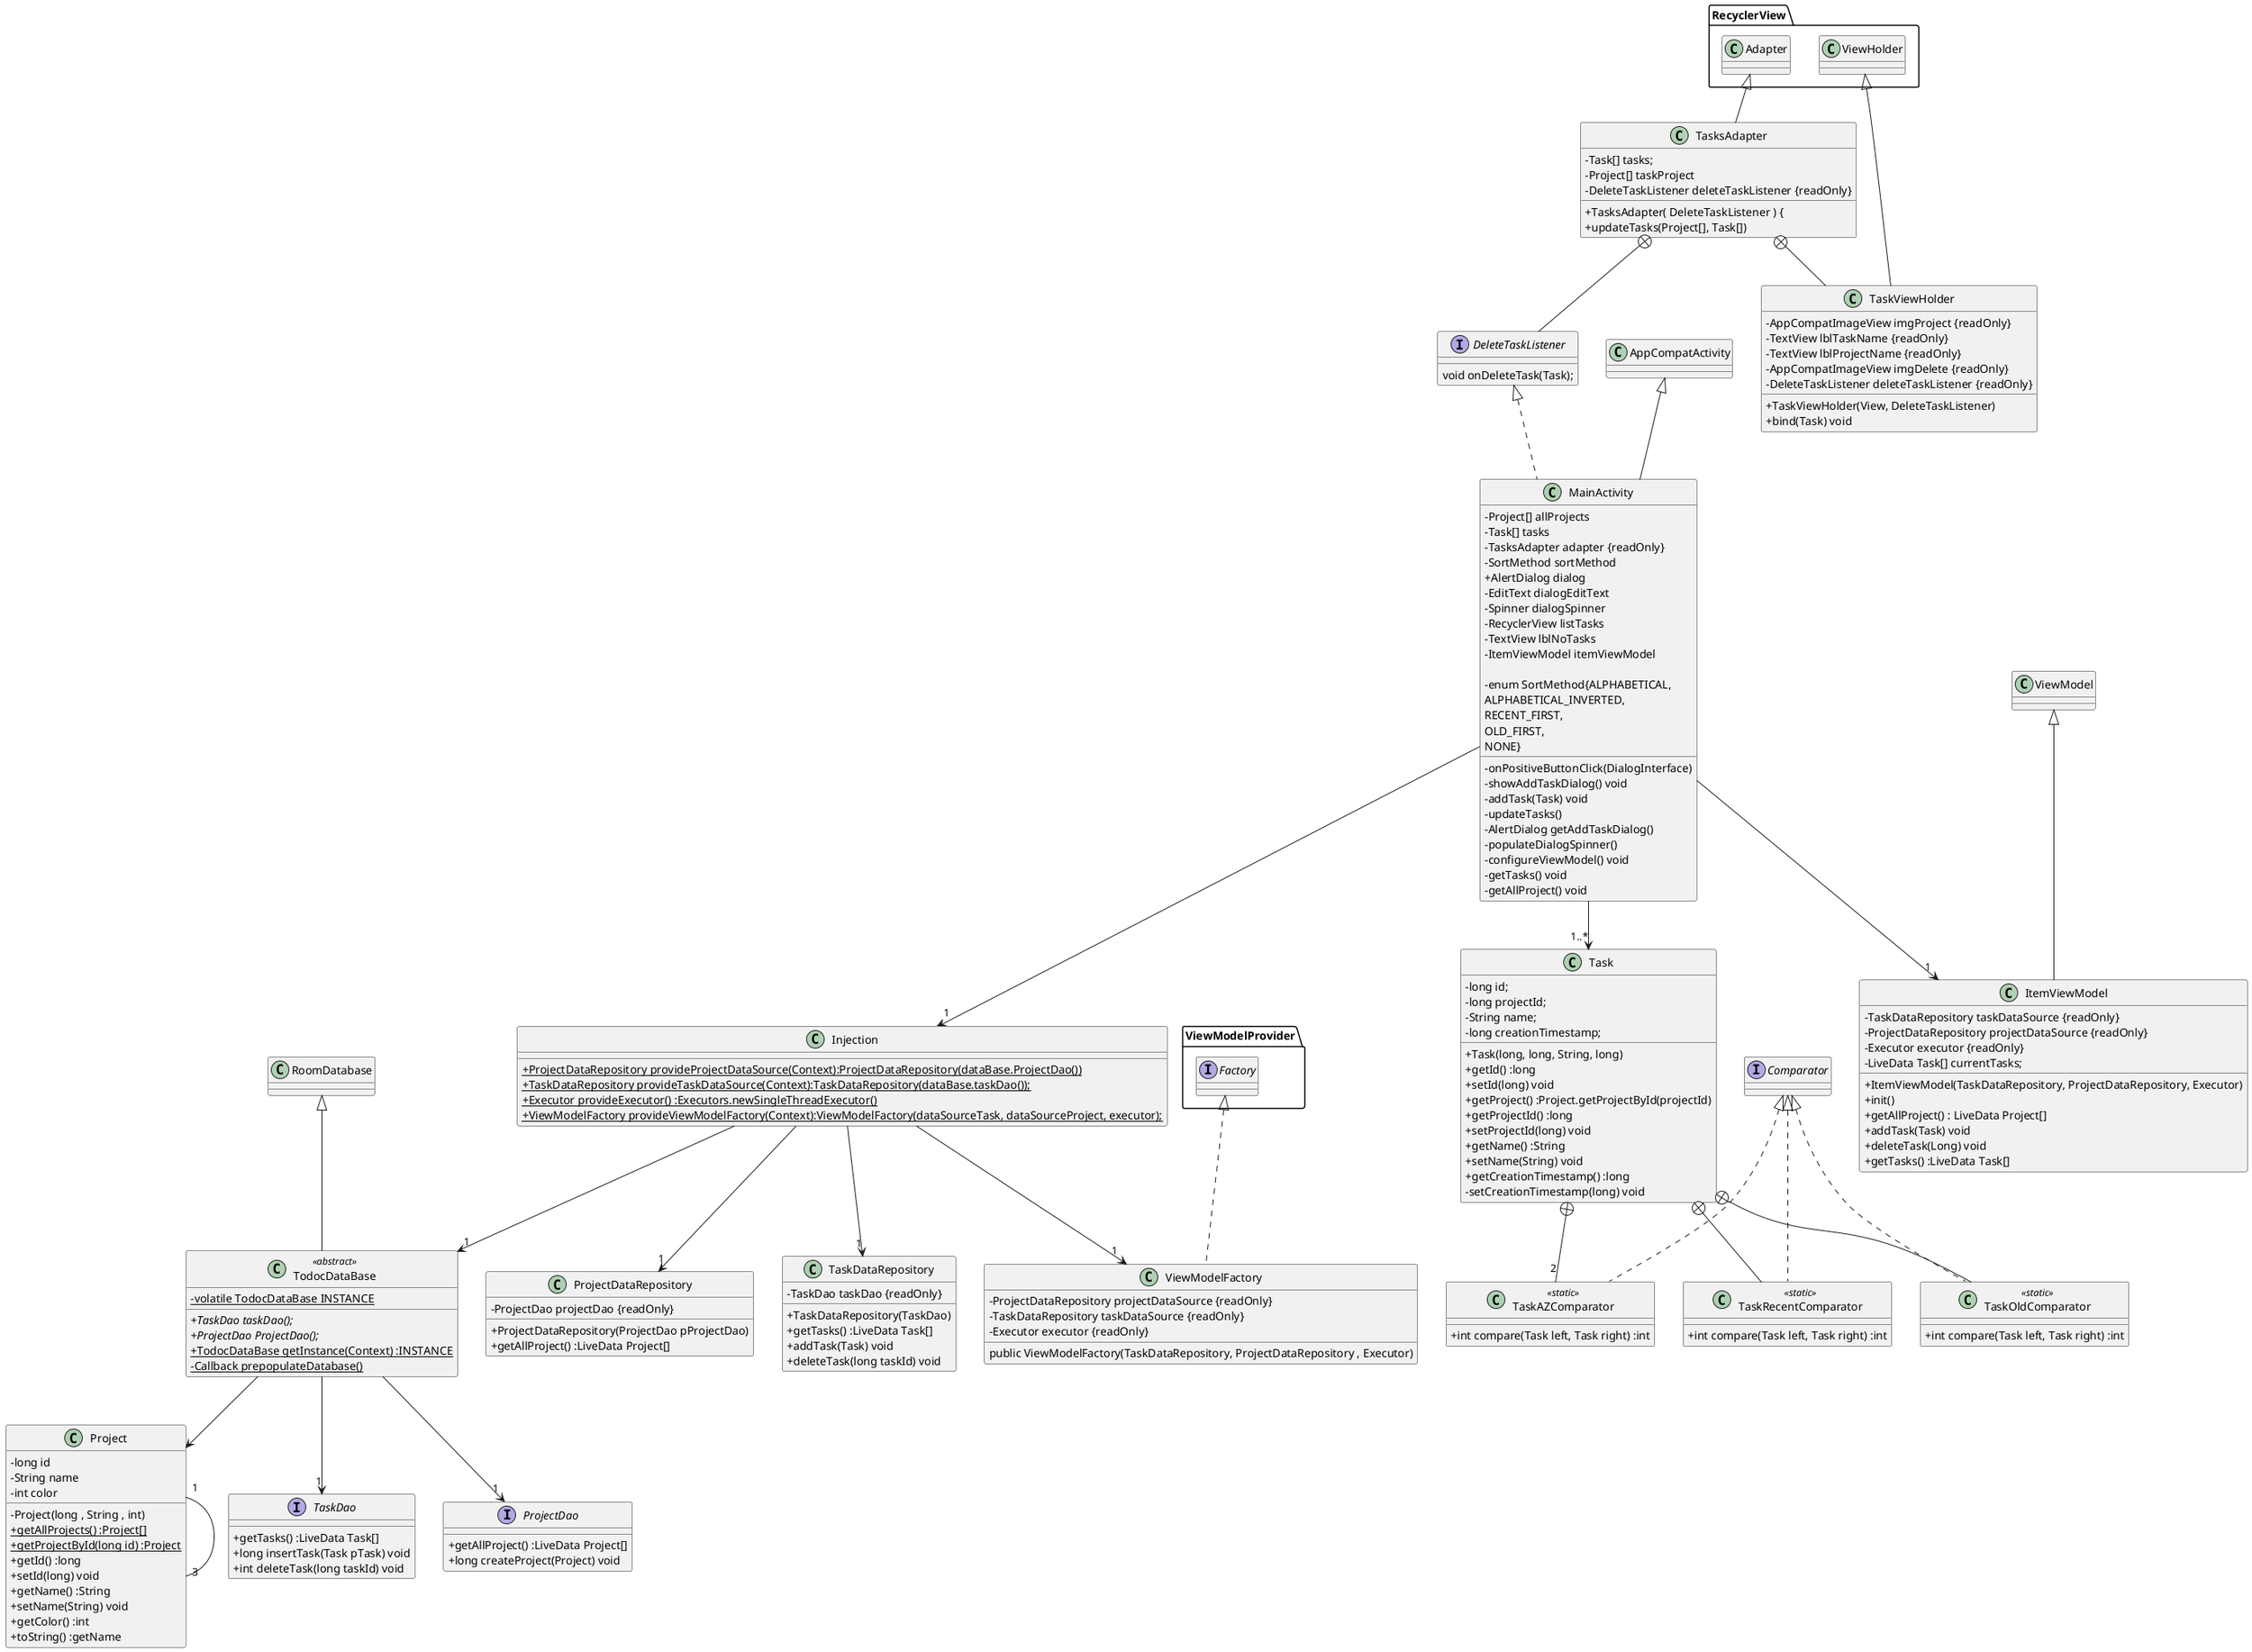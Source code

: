 @startuml
skinparam classAttributeIconSize 0

class MainActivity extends AppCompatActivity implements DeleteTaskListener {

    - Project[] allProjects
    - Task[] tasks
    - TasksAdapter adapter {readOnly}
    - SortMethod sortMethod
    + AlertDialog dialog
    - EditText dialogEditText
    - Spinner dialogSpinner
    - RecyclerView listTasks
    - TextView lblNoTasks
    - ItemViewModel itemViewModel

    - onPositiveButtonClick(DialogInterface)
    - showAddTaskDialog() void
    - addTask(Task) void
    - updateTasks()
    - AlertDialog getAddTaskDialog()
    - populateDialogSpinner()
    - enum SortMethod{ALPHABETICAL,
                              ALPHABETICAL_INVERTED,
                              RECENT_FIRST,
                              OLD_FIRST,
                              NONE}
    - configureViewModel() void
    - getTasks() void
    - getAllProject() void
}

MainActivity --> "1..*" Task
MainActivity --> "1" Injection
MainActivity --> "1" ItemViewModel


class Task {
    - long id;
    - long projectId;
    - String name;
    - long creationTimestamp;

    + Task(long, long, String, long)
    + getId() :long
    + setId(long) void
    + getProject() :Project.getProjectById(projectId)
    + getProjectId() :long
    + setProjectId(long) void
    + getName() :String
    + setName(String) void
    + getCreationTimestamp() :long
    - setCreationTimestamp(long) void
}

 class TaskAZComparator <<static>> implements Comparator {
        + int compare(Task left, Task right) :int
    }

class TaskRecentComparator <<static>> implements Comparator {
        + int compare(Task left, Task right) :int
    }

 class TaskOldComparator <<static>> implements Comparator{
        + int compare(Task left, Task right) :int
    }

Task +-- "2" TaskAZComparator
Task +-- TaskRecentComparator
Task +-- TaskOldComparator


class Project {
    -long id
    -String name
    -int color

    -Project(long , String , int)
    +{static} getAllProjects() :Project[]
    +{static} getProjectById(long id) :Project
    +getId() :long
    +setId(long) void
    +getName() :String
    +setName(String) void
    +getColor() :int
    +toString() :getName
    }
Project "1" - "3" Project

class TasksAdapter extends RecyclerView.Adapter{
        - Task[] tasks;
        - Project[] taskProject
        - DeleteTaskListener deleteTaskListener {readOnly}
        + TasksAdapter( DeleteTaskListener ) {
        + updateTasks(Project[], Task[])
}

class TaskViewHolder extends RecyclerView.ViewHolder {
        - AppCompatImageView imgProject {readOnly}
        - TextView lblTaskName {readOnly}
        - TextView lblProjectName {readOnly}
        - AppCompatImageView imgDelete {readOnly}
        - DeleteTaskListener deleteTaskListener {readOnly}
        + TaskViewHolder(View, DeleteTaskListener)
        + bind(Task) void
    }

interface DeleteTaskListener {
            void onDeleteTask(Task);
}


interface TaskDao{
+getTasks() :LiveData Task[]
+long insertTask(Task pTask) void
+int deleteTask(long taskId) void
}

interface ProjectDao {
+getAllProject() :LiveData Project[]
+long createProject(Project) void
}

class TodocDataBase <<abstract>>  extends RoomDatabase {
-{static} volatile TodocDataBase INSTANCE
+{abstract} TaskDao taskDao();
+{abstract} ProjectDao ProjectDao();
+{static} TodocDataBase getInstance(Context) :INSTANCE
-{static} Callback prepopulateDatabase()
}

TodocDataBase -->  Project
TodocDataBase  --> "1" ProjectDao
TodocDataBase  --> "1" TaskDao

class ItemViewModel extends ViewModel {
- TaskDataRepository taskDataSource {readOnly}
- ProjectDataRepository projectDataSource {readOnly}
- Executor executor {readOnly}
- LiveData Task[] currentTasks;
+ ItemViewModel(TaskDataRepository, ProjectDataRepository, Executor)
+ init()
+ getAllProject() : LiveData Project[]
+ addTask(Task) void
+ deleteTask(Long) void
+ getTasks() :LiveData Task[]
}

class TaskDataRepository {
    -TaskDao taskDao {readOnly}
    +TaskDataRepository(TaskDao)
    +getTasks() :LiveData Task[]
    + addTask(Task) void
    + deleteTask(long taskId) void
}

class ProjectDataRepository {
    - ProjectDao projectDao {readOnly}
    + ProjectDataRepository(ProjectDao pProjectDao)
    + getAllProject() :LiveData Project[]
}

class ViewModelFactory implements ViewModelProvider.Factory {
    - ProjectDataRepository projectDataSource {readOnly}
    - TaskDataRepository taskDataSource {readOnly}
    - Executor executor {readOnly}
    public ViewModelFactory(TaskDataRepository, ProjectDataRepository , Executor)
}

class Injection {
+ {static} ProjectDataRepository provideProjectDataSource(Context):ProjectDataRepository(dataBase.ProjectDao())
+ {static} TaskDataRepository provideTaskDataSource(Context):TaskDataRepository(dataBase.taskDao());
+ {static} Executor provideExecutor() :Executors.newSingleThreadExecutor()
+ {static} ViewModelFactory provideViewModelFactory(Context):ViewModelFactory(dataSourceTask, dataSourceProject, executor);
}

Injection --> "1" TodocDataBase
Injection --> "1" TaskDataRepository
Injection --> "1" ProjectDataRepository
Injection --> "1" ViewModelFactory

TasksAdapter +-- DeleteTaskListener
TasksAdapter +-- TaskViewHolder
@enduml